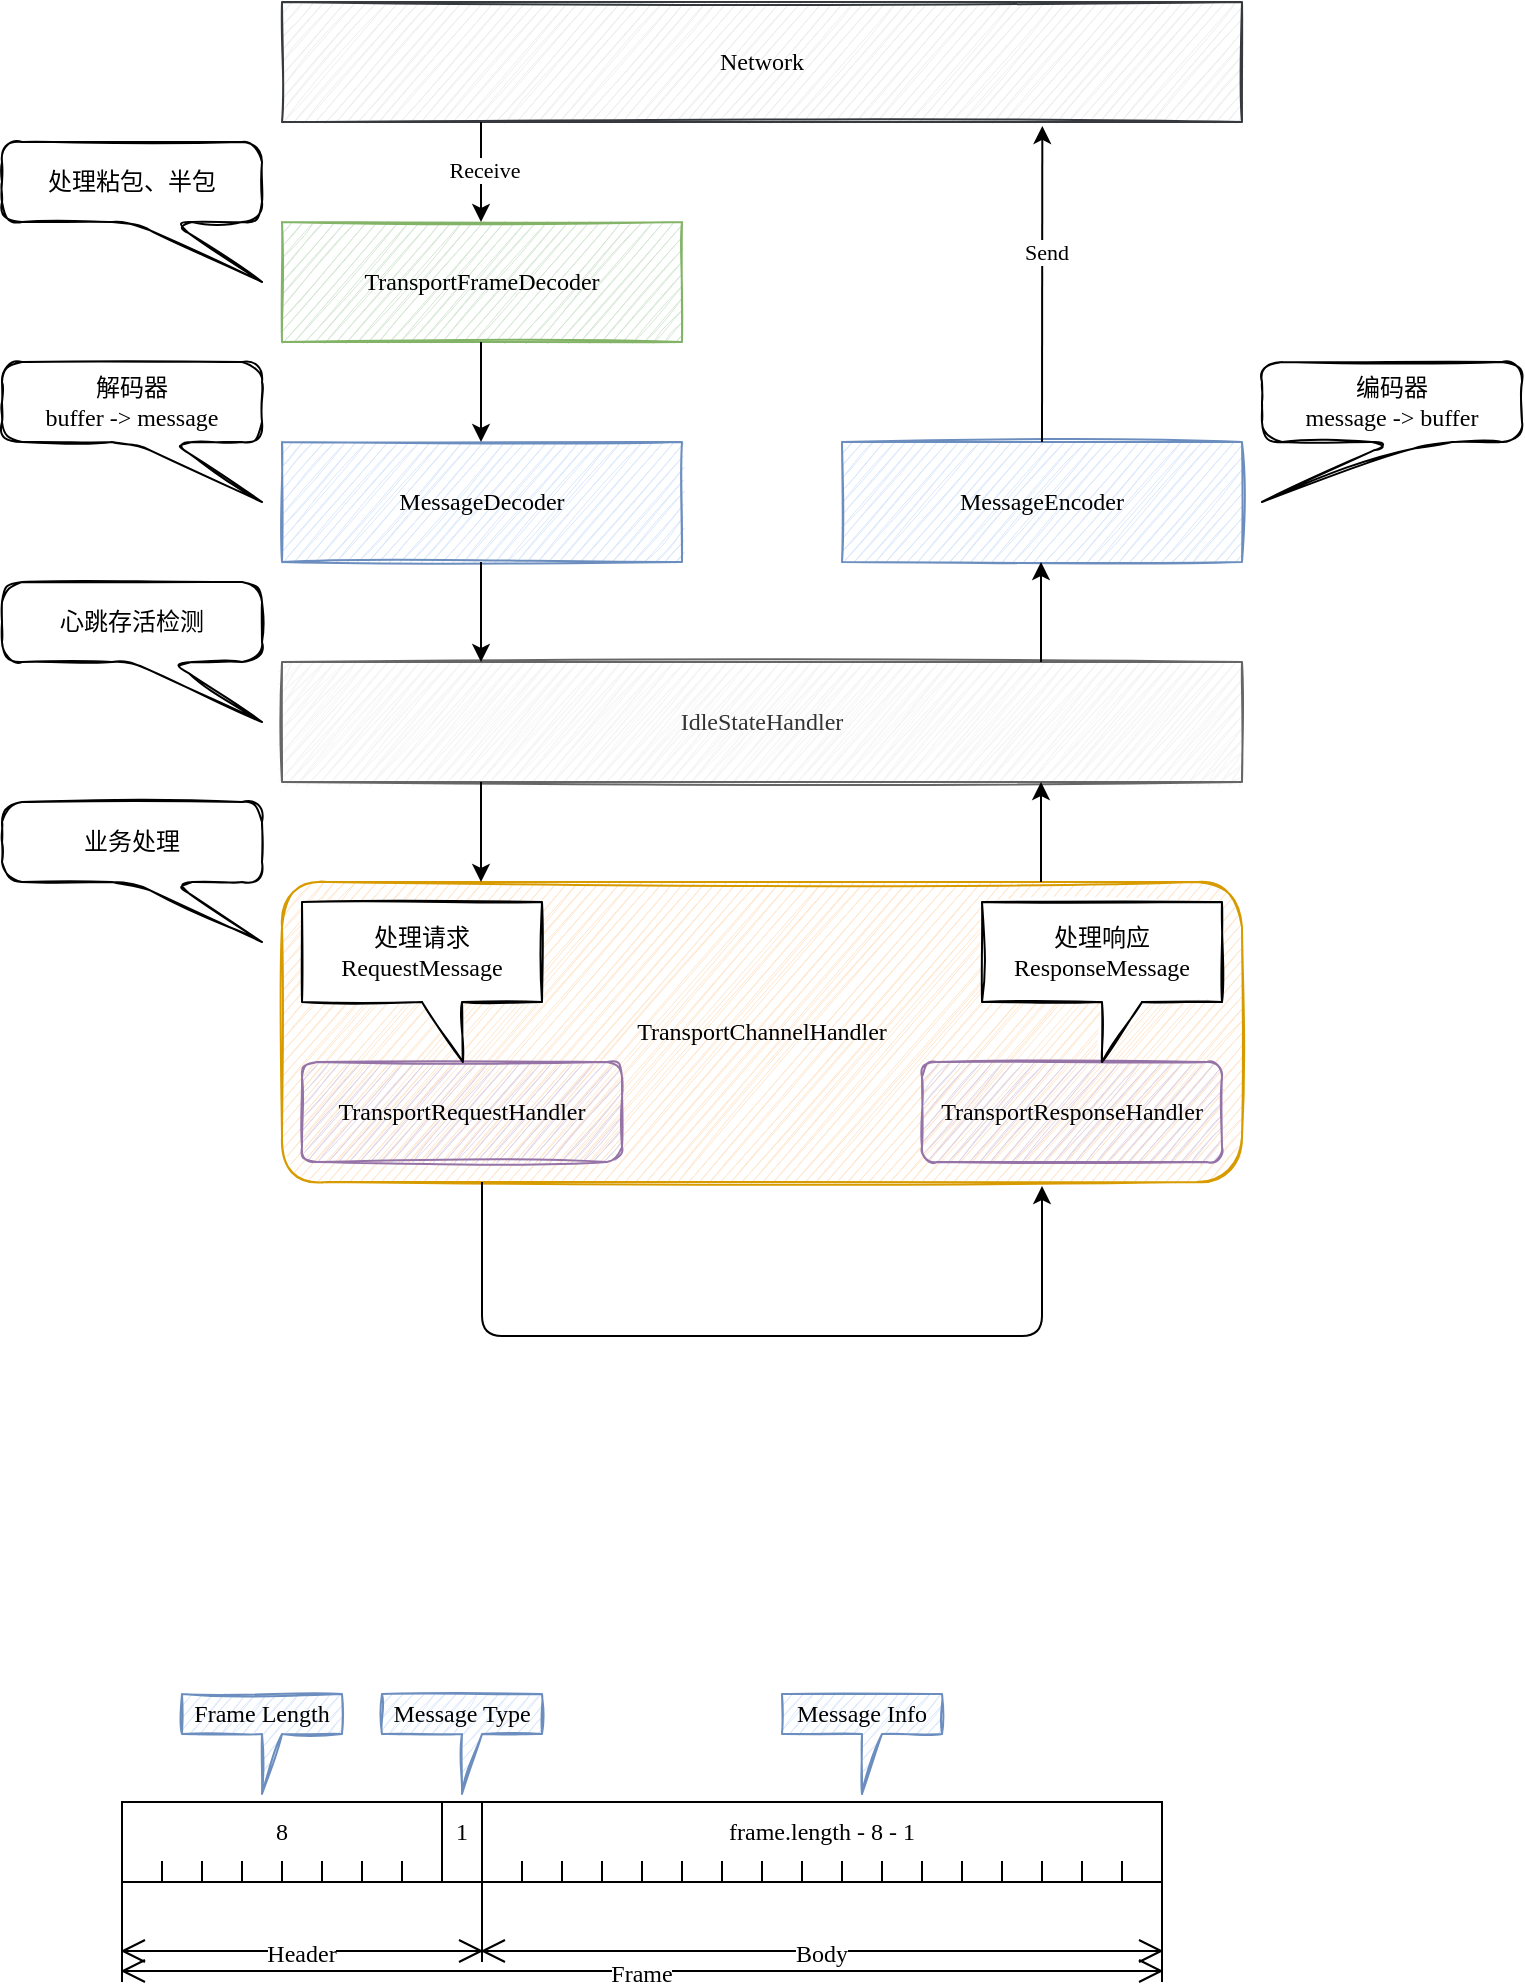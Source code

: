 <mxfile version="14.9.9" type="github" pages="4">
  <diagram id="uVko9VTxaAUNqRkBbk-y" name="Frame">
    <mxGraphModel dx="1298" dy="834" grid="1" gridSize="10" guides="1" tooltips="1" connect="1" arrows="1" fold="1" page="1" pageScale="1" pageWidth="3300" pageHeight="4681" math="0" shadow="0">
      <root>
        <mxCell id="87zoMCgWx7IZLiXA-lgk-0" />
        <mxCell id="87zoMCgWx7IZLiXA-lgk-1" parent="87zoMCgWx7IZLiXA-lgk-0" />
        <mxCell id="hPYMtQA6v_j6fi8OM6DN-52" value="" style="group" parent="87zoMCgWx7IZLiXA-lgk-1" vertex="1" connectable="0">
          <mxGeometry x="20" y="40" width="760" height="667" as="geometry" />
        </mxCell>
        <mxCell id="hPYMtQA6v_j6fi8OM6DN-21" value="" style="group" parent="hPYMtQA6v_j6fi8OM6DN-52" vertex="1" connectable="0">
          <mxGeometry width="620" height="667" as="geometry" />
        </mxCell>
        <mxCell id="hPYMtQA6v_j6fi8OM6DN-1" value="Network" style="rounded=0;whiteSpace=wrap;html=1;fontFamily=Nunito;fontSource=https%3A%2F%2Ffonts.googleapis.com%2Fcss%3Ffamily%3DNunito;fillColor=#eeeeee;sketch=1;strokeColor=#36393d;" parent="hPYMtQA6v_j6fi8OM6DN-21" vertex="1">
          <mxGeometry x="140" width="480" height="60" as="geometry" />
        </mxCell>
        <mxCell id="hPYMtQA6v_j6fi8OM6DN-2" value="TransportFrameDecoder" style="rounded=0;whiteSpace=wrap;html=1;sketch=1;fontFamily=Nunito;fontSource=https%3A%2F%2Ffonts.googleapis.com%2Fcss%3Ffamily%3DNunito;fillColor=#d5e8d4;strokeColor=#82b366;" parent="hPYMtQA6v_j6fi8OM6DN-21" vertex="1">
          <mxGeometry x="140" y="110" width="200" height="60" as="geometry" />
        </mxCell>
        <mxCell id="hPYMtQA6v_j6fi8OM6DN-3" value="MessageDecoder" style="rounded=0;whiteSpace=wrap;html=1;fillColor=#dae8fc;strokeColor=#6c8ebf;sketch=1;fontFamily=Nunito;fontSource=https%3A%2F%2Ffonts.googleapis.com%2Fcss%3Ffamily%3DNunito;fillStyle=auto;" parent="hPYMtQA6v_j6fi8OM6DN-21" vertex="1">
          <mxGeometry x="140" y="220" width="200" height="60" as="geometry" />
        </mxCell>
        <mxCell id="hPYMtQA6v_j6fi8OM6DN-4" value="MessageEncoder" style="rounded=0;whiteSpace=wrap;html=1;fillColor=#dae8fc;strokeColor=#6c8ebf;sketch=1;fontFamily=Nunito;fontSource=https%3A%2F%2Ffonts.googleapis.com%2Fcss%3Ffamily%3DNunito;" parent="hPYMtQA6v_j6fi8OM6DN-21" vertex="1">
          <mxGeometry x="420" y="220" width="200" height="60" as="geometry" />
        </mxCell>
        <mxCell id="hPYMtQA6v_j6fi8OM6DN-5" value="IdleStateHandler" style="rounded=0;whiteSpace=wrap;html=1;glass=0;sketch=1;fillStyle=zigzag;fontFamily=Nunito;fontSource=https%3A%2F%2Ffonts.googleapis.com%2Fcss%3Ffamily%3DNunito;fillColor=#f5f5f5;strokeColor=#666666;fontColor=#333333;" parent="hPYMtQA6v_j6fi8OM6DN-21" vertex="1">
          <mxGeometry x="140" y="330" width="480" height="60" as="geometry" />
        </mxCell>
        <mxCell id="hPYMtQA6v_j6fi8OM6DN-6" value="TransportChannelHandler" style="rounded=1;whiteSpace=wrap;html=1;sketch=1;fontFamily=Nunito;fontSource=https%3A%2F%2Ffonts.googleapis.com%2Fcss%3Ffamily%3DNunito;fillColor=#ffe6cc;strokeColor=#d79b00;" parent="hPYMtQA6v_j6fi8OM6DN-21" vertex="1">
          <mxGeometry x="140" y="440" width="480" height="150" as="geometry" />
        </mxCell>
        <mxCell id="hPYMtQA6v_j6fi8OM6DN-8" value="TransportResponseHandler" style="rounded=1;whiteSpace=wrap;html=1;fillColor=#e1d5e7;strokeColor=#9673a6;sketch=1;fontFamily=Nunito;fontSource=https%3A%2F%2Ffonts.googleapis.com%2Fcss%3Ffamily%3DNunito;" parent="hPYMtQA6v_j6fi8OM6DN-21" vertex="1">
          <mxGeometry x="460" y="530" width="150" height="50" as="geometry" />
        </mxCell>
        <mxCell id="hPYMtQA6v_j6fi8OM6DN-9" value="" style="endArrow=classic;html=1;fontFamily=Nunito;fontSource=https%3A%2F%2Ffonts.googleapis.com%2Fcss%3Ffamily%3DNunito;" parent="hPYMtQA6v_j6fi8OM6DN-21" edge="1">
          <mxGeometry width="50" height="50" relative="1" as="geometry">
            <mxPoint x="239.5" y="60" as="sourcePoint" />
            <mxPoint x="239.5" y="110" as="targetPoint" />
          </mxGeometry>
        </mxCell>
        <mxCell id="hPYMtQA6v_j6fi8OM6DN-17" value="Receive" style="edgeLabel;html=1;align=center;verticalAlign=middle;resizable=0;points=[];fontFamily=Nunito;fontSource=https%3A%2F%2Ffonts.googleapis.com%2Fcss%3Ffamily%3DNunito;" parent="hPYMtQA6v_j6fi8OM6DN-9" vertex="1" connectable="0">
          <mxGeometry x="-0.04" y="1" relative="1" as="geometry">
            <mxPoint as="offset" />
          </mxGeometry>
        </mxCell>
        <mxCell id="hPYMtQA6v_j6fi8OM6DN-10" value="" style="endArrow=classic;html=1;fontFamily=Nunito;fontSource=https%3A%2F%2Ffonts.googleapis.com%2Fcss%3Ffamily%3DNunito;" parent="hPYMtQA6v_j6fi8OM6DN-21" edge="1">
          <mxGeometry width="50" height="50" relative="1" as="geometry">
            <mxPoint x="239.5" y="170" as="sourcePoint" />
            <mxPoint x="239.5" y="220" as="targetPoint" />
          </mxGeometry>
        </mxCell>
        <mxCell id="hPYMtQA6v_j6fi8OM6DN-11" value="" style="endArrow=classic;html=1;fontFamily=Nunito;fontSource=https%3A%2F%2Ffonts.googleapis.com%2Fcss%3Ffamily%3DNunito;" parent="hPYMtQA6v_j6fi8OM6DN-21" edge="1">
          <mxGeometry width="50" height="50" relative="1" as="geometry">
            <mxPoint x="239.5" y="280" as="sourcePoint" />
            <mxPoint x="239.5" y="330" as="targetPoint" />
          </mxGeometry>
        </mxCell>
        <mxCell id="hPYMtQA6v_j6fi8OM6DN-12" value="" style="endArrow=classic;html=1;fontFamily=Nunito;fontSource=https%3A%2F%2Ffonts.googleapis.com%2Fcss%3Ffamily%3DNunito;" parent="hPYMtQA6v_j6fi8OM6DN-21" edge="1">
          <mxGeometry width="50" height="50" relative="1" as="geometry">
            <mxPoint x="239.5" y="390" as="sourcePoint" />
            <mxPoint x="239.5" y="440" as="targetPoint" />
          </mxGeometry>
        </mxCell>
        <mxCell id="hPYMtQA6v_j6fi8OM6DN-13" value="" style="endArrow=classic;html=1;fontFamily=Nunito;fontSource=https%3A%2F%2Ffonts.googleapis.com%2Fcss%3Ffamily%3DNunito;" parent="hPYMtQA6v_j6fi8OM6DN-21" edge="1">
          <mxGeometry width="50" height="50" relative="1" as="geometry">
            <mxPoint x="519.5" y="330" as="sourcePoint" />
            <mxPoint x="519.5" y="280" as="targetPoint" />
          </mxGeometry>
        </mxCell>
        <mxCell id="hPYMtQA6v_j6fi8OM6DN-14" value="" style="endArrow=classic;html=1;fontFamily=Nunito;fontSource=https%3A%2F%2Ffonts.googleapis.com%2Fcss%3Ffamily%3DNunito;" parent="hPYMtQA6v_j6fi8OM6DN-21" edge="1">
          <mxGeometry width="50" height="50" relative="1" as="geometry">
            <mxPoint x="519.5" y="440" as="sourcePoint" />
            <mxPoint x="519.5" y="390" as="targetPoint" />
          </mxGeometry>
        </mxCell>
        <mxCell id="hPYMtQA6v_j6fi8OM6DN-15" value="" style="endArrow=classic;html=1;entryX=0.792;entryY=1.033;entryDx=0;entryDy=0;entryPerimeter=0;exitX=0.5;exitY=0;exitDx=0;exitDy=0;fontFamily=Nunito;fontSource=https%3A%2F%2Ffonts.googleapis.com%2Fcss%3Ffamily%3DNunito;" parent="hPYMtQA6v_j6fi8OM6DN-21" source="hPYMtQA6v_j6fi8OM6DN-4" target="hPYMtQA6v_j6fi8OM6DN-1" edge="1">
          <mxGeometry width="50" height="50" relative="1" as="geometry">
            <mxPoint x="519.5" y="205" as="sourcePoint" />
            <mxPoint x="519.5" y="75" as="targetPoint" />
          </mxGeometry>
        </mxCell>
        <mxCell id="hPYMtQA6v_j6fi8OM6DN-19" value="Send" style="edgeLabel;html=1;align=center;verticalAlign=middle;resizable=0;points=[];fontFamily=Nunito;fontSource=https%3A%2F%2Ffonts.googleapis.com%2Fcss%3Ffamily%3DNunito;" parent="hPYMtQA6v_j6fi8OM6DN-15" vertex="1" connectable="0">
          <mxGeometry x="0.202" y="-2" relative="1" as="geometry">
            <mxPoint as="offset" />
          </mxGeometry>
        </mxCell>
        <mxCell id="hPYMtQA6v_j6fi8OM6DN-16" value="" style="endArrow=classic;html=1;fontFamily=Nunito;fontSource=https%3A%2F%2Ffonts.googleapis.com%2Fcss%3Ffamily%3DNunito;" parent="hPYMtQA6v_j6fi8OM6DN-21" edge="1">
          <mxGeometry width="50" height="50" relative="1" as="geometry">
            <mxPoint x="240" y="590" as="sourcePoint" />
            <mxPoint x="520" y="592" as="targetPoint" />
            <Array as="points">
              <mxPoint x="240" y="667" />
              <mxPoint x="520" y="667" />
            </Array>
          </mxGeometry>
        </mxCell>
        <mxCell id="hPYMtQA6v_j6fi8OM6DN-18" value="TransportRequestHandler" style="rounded=1;whiteSpace=wrap;html=1;fillColor=#e1d5e7;strokeColor=#9673a6;sketch=1;fontFamily=Nunito;fontSource=https%3A%2F%2Ffonts.googleapis.com%2Fcss%3Ffamily%3DNunito;" parent="hPYMtQA6v_j6fi8OM6DN-21" vertex="1">
          <mxGeometry x="150" y="530" width="160" height="50" as="geometry" />
        </mxCell>
        <mxCell id="hPYMtQA6v_j6fi8OM6DN-20" value="处理粘包、半包" style="shape=callout;rounded=1;whiteSpace=wrap;html=1;perimeter=calloutPerimeter;glass=0;sketch=1;gradientDirection=south;position2=1;fontFamily=Nunito;fontSource=https%3A%2F%2Ffonts.googleapis.com%2Fcss%3Ffamily%3DNunito;" parent="hPYMtQA6v_j6fi8OM6DN-21" vertex="1">
          <mxGeometry y="70" width="130" height="70" as="geometry" />
        </mxCell>
        <mxCell id="hPYMtQA6v_j6fi8OM6DN-22" value="解码器&lt;br&gt;buffer -&amp;gt; message" style="shape=callout;rounded=1;whiteSpace=wrap;html=1;perimeter=calloutPerimeter;glass=0;sketch=1;gradientDirection=south;position2=1;fontFamily=Nunito;fontSource=https%3A%2F%2Ffonts.googleapis.com%2Fcss%3Ffamily%3DNunito;" parent="hPYMtQA6v_j6fi8OM6DN-21" vertex="1">
          <mxGeometry y="180" width="130" height="70" as="geometry" />
        </mxCell>
        <mxCell id="hPYMtQA6v_j6fi8OM6DN-23" value="心跳存活检测" style="shape=callout;rounded=1;whiteSpace=wrap;html=1;perimeter=calloutPerimeter;glass=0;sketch=1;gradientDirection=south;position2=1;fontFamily=Nunito;fontSource=https%3A%2F%2Ffonts.googleapis.com%2Fcss%3Ffamily%3DNunito;" parent="hPYMtQA6v_j6fi8OM6DN-21" vertex="1">
          <mxGeometry y="290" width="130" height="70" as="geometry" />
        </mxCell>
        <mxCell id="hPYMtQA6v_j6fi8OM6DN-24" value="业务处理" style="shape=callout;rounded=1;whiteSpace=wrap;html=1;perimeter=calloutPerimeter;glass=0;sketch=1;gradientDirection=south;position2=1;fontFamily=Nunito;fontSource=https%3A%2F%2Ffonts.googleapis.com%2Fcss%3Ffamily%3DNunito;" parent="hPYMtQA6v_j6fi8OM6DN-21" vertex="1">
          <mxGeometry y="400" width="130" height="70" as="geometry" />
        </mxCell>
        <mxCell id="hPYMtQA6v_j6fi8OM6DN-26" value="处理请求&lt;br&gt;RequestMessage" style="shape=callout;whiteSpace=wrap;html=1;perimeter=calloutPerimeter;rounded=0;glass=0;sketch=1;fontFamily=Nunito;fontSource=https%3A%2F%2Ffonts.googleapis.com%2Fcss%3Ffamily%3DNunito;gradientDirection=south;position2=0.67;" parent="hPYMtQA6v_j6fi8OM6DN-21" vertex="1">
          <mxGeometry x="150" y="450" width="120" height="80" as="geometry" />
        </mxCell>
        <mxCell id="hPYMtQA6v_j6fi8OM6DN-51" value="处理响应&lt;br&gt;ResponseMessage" style="shape=callout;whiteSpace=wrap;html=1;perimeter=calloutPerimeter;rounded=0;glass=0;sketch=1;fontFamily=Nunito;fontSource=https%3A%2F%2Ffonts.googleapis.com%2Fcss%3Ffamily%3DNunito;gradientDirection=south;" parent="hPYMtQA6v_j6fi8OM6DN-21" vertex="1">
          <mxGeometry x="490" y="450" width="120" height="80" as="geometry" />
        </mxCell>
        <mxCell id="hPYMtQA6v_j6fi8OM6DN-25" value="编码器&lt;br&gt;message -&amp;gt; buffer" style="shape=callout;rounded=1;whiteSpace=wrap;html=1;perimeter=calloutPerimeter;glass=0;sketch=1;gradientDirection=south;position2=0;fontFamily=Nunito;fontSource=https%3A%2F%2Ffonts.googleapis.com%2Fcss%3Ffamily%3DNunito;" parent="hPYMtQA6v_j6fi8OM6DN-52" vertex="1">
          <mxGeometry x="630" y="180" width="130" height="70" as="geometry" />
        </mxCell>
        <mxCell id="hPYMtQA6v_j6fi8OM6DN-56" value="" style="shape=partialRectangle;whiteSpace=wrap;html=1;bottom=1;right=1;left=1;top=0;fillColor=none;routingCenterX=-0.5;rounded=0;glass=0;sketch=0;fontFamily=Nunito;fontSource=https%3A%2F%2Ffonts.googleapis.com%2Fcss%3Ffamily%3DNunito;" parent="87zoMCgWx7IZLiXA-lgk-1" vertex="1">
          <mxGeometry x="80" y="970" width="20" height="10" as="geometry" />
        </mxCell>
        <mxCell id="hPYMtQA6v_j6fi8OM6DN-58" value="" style="shape=partialRectangle;whiteSpace=wrap;html=1;bottom=1;right=1;left=1;top=0;fillColor=none;routingCenterX=-0.5;rounded=0;glass=0;sketch=0;fontFamily=Nunito;fontSource=https%3A%2F%2Ffonts.googleapis.com%2Fcss%3Ffamily%3DNunito;" parent="87zoMCgWx7IZLiXA-lgk-1" vertex="1">
          <mxGeometry x="100" y="970" width="20" height="10" as="geometry" />
        </mxCell>
        <mxCell id="hPYMtQA6v_j6fi8OM6DN-59" value="" style="shape=partialRectangle;whiteSpace=wrap;html=1;bottom=1;right=1;left=1;top=0;fillColor=none;routingCenterX=-0.5;rounded=0;glass=0;sketch=0;fontFamily=Nunito;fontSource=https%3A%2F%2Ffonts.googleapis.com%2Fcss%3Ffamily%3DNunito;" parent="87zoMCgWx7IZLiXA-lgk-1" vertex="1">
          <mxGeometry x="120" y="970" width="20" height="10" as="geometry" />
        </mxCell>
        <mxCell id="hPYMtQA6v_j6fi8OM6DN-60" value="" style="shape=partialRectangle;whiteSpace=wrap;html=1;bottom=1;right=1;left=1;top=0;fillColor=none;routingCenterX=-0.5;rounded=0;glass=0;sketch=0;fontFamily=Nunito;fontSource=https%3A%2F%2Ffonts.googleapis.com%2Fcss%3Ffamily%3DNunito;" parent="87zoMCgWx7IZLiXA-lgk-1" vertex="1">
          <mxGeometry x="140" y="970" width="20" height="10" as="geometry" />
        </mxCell>
        <mxCell id="hPYMtQA6v_j6fi8OM6DN-61" value="" style="shape=partialRectangle;whiteSpace=wrap;html=1;bottom=1;right=1;left=1;top=0;fillColor=none;routingCenterX=-0.5;rounded=0;glass=0;sketch=0;fontFamily=Nunito;fontSource=https%3A%2F%2Ffonts.googleapis.com%2Fcss%3Ffamily%3DNunito;" parent="87zoMCgWx7IZLiXA-lgk-1" vertex="1">
          <mxGeometry x="160" y="970" width="20" height="10" as="geometry" />
        </mxCell>
        <mxCell id="hPYMtQA6v_j6fi8OM6DN-62" value="" style="shape=partialRectangle;whiteSpace=wrap;html=1;bottom=1;right=1;left=1;top=0;fillColor=none;routingCenterX=-0.5;rounded=0;glass=0;sketch=0;fontFamily=Nunito;fontSource=https%3A%2F%2Ffonts.googleapis.com%2Fcss%3Ffamily%3DNunito;" parent="87zoMCgWx7IZLiXA-lgk-1" vertex="1">
          <mxGeometry x="180" y="970" width="20" height="10" as="geometry" />
        </mxCell>
        <mxCell id="hPYMtQA6v_j6fi8OM6DN-63" value="" style="shape=partialRectangle;whiteSpace=wrap;html=1;bottom=1;right=1;left=1;top=0;fillColor=none;routingCenterX=-0.5;rounded=0;glass=0;sketch=0;fontFamily=Nunito;fontSource=https%3A%2F%2Ffonts.googleapis.com%2Fcss%3Ffamily%3DNunito;" parent="87zoMCgWx7IZLiXA-lgk-1" vertex="1">
          <mxGeometry x="200" y="970" width="20" height="10" as="geometry" />
        </mxCell>
        <mxCell id="hPYMtQA6v_j6fi8OM6DN-64" value="" style="shape=partialRectangle;whiteSpace=wrap;html=1;bottom=1;right=1;left=1;top=0;fillColor=none;routingCenterX=-0.5;rounded=0;glass=0;sketch=0;fontFamily=Nunito;fontSource=https%3A%2F%2Ffonts.googleapis.com%2Fcss%3Ffamily%3DNunito;" parent="87zoMCgWx7IZLiXA-lgk-1" vertex="1">
          <mxGeometry x="220" y="970" width="20" height="10" as="geometry" />
        </mxCell>
        <mxCell id="hPYMtQA6v_j6fi8OM6DN-65" value="" style="shape=partialRectangle;whiteSpace=wrap;html=1;bottom=1;right=1;left=1;top=0;fillColor=none;routingCenterX=-0.5;rounded=0;glass=0;sketch=0;fontFamily=Nunito;fontSource=https%3A%2F%2Ffonts.googleapis.com%2Fcss%3Ffamily%3DNunito;" parent="87zoMCgWx7IZLiXA-lgk-1" vertex="1">
          <mxGeometry x="240" y="970" width="20" height="10" as="geometry" />
        </mxCell>
        <mxCell id="hPYMtQA6v_j6fi8OM6DN-66" value="" style="shape=partialRectangle;whiteSpace=wrap;html=1;bottom=1;right=1;left=1;top=0;fillColor=none;routingCenterX=-0.5;rounded=0;glass=0;sketch=0;fontFamily=Nunito;fontSource=https%3A%2F%2Ffonts.googleapis.com%2Fcss%3Ffamily%3DNunito;" parent="87zoMCgWx7IZLiXA-lgk-1" vertex="1">
          <mxGeometry x="260" y="970" width="20" height="10" as="geometry" />
        </mxCell>
        <mxCell id="hPYMtQA6v_j6fi8OM6DN-67" value="" style="shape=partialRectangle;whiteSpace=wrap;html=1;bottom=1;right=1;left=1;top=0;fillColor=none;routingCenterX=-0.5;rounded=0;glass=0;sketch=0;fontFamily=Nunito;fontSource=https%3A%2F%2Ffonts.googleapis.com%2Fcss%3Ffamily%3DNunito;" parent="87zoMCgWx7IZLiXA-lgk-1" vertex="1">
          <mxGeometry x="280" y="970" width="20" height="10" as="geometry" />
        </mxCell>
        <mxCell id="hPYMtQA6v_j6fi8OM6DN-68" value="" style="shape=partialRectangle;whiteSpace=wrap;html=1;bottom=1;right=1;left=1;top=0;fillColor=none;routingCenterX=-0.5;rounded=0;glass=0;sketch=0;fontFamily=Nunito;fontSource=https%3A%2F%2Ffonts.googleapis.com%2Fcss%3Ffamily%3DNunito;" parent="87zoMCgWx7IZLiXA-lgk-1" vertex="1">
          <mxGeometry x="300" y="970" width="20" height="10" as="geometry" />
        </mxCell>
        <mxCell id="hPYMtQA6v_j6fi8OM6DN-69" value="8" style="shape=partialRectangle;whiteSpace=wrap;html=1;bottom=1;right=1;left=1;top=0;fillColor=none;routingCenterX=-0.5;rounded=0;glass=0;sketch=0;fontFamily=Nunito;fontSource=https%3A%2F%2Ffonts.googleapis.com%2Fcss%3Ffamily%3DNunito;direction=west;" parent="87zoMCgWx7IZLiXA-lgk-1" vertex="1">
          <mxGeometry x="80" y="940" width="160" height="30" as="geometry" />
        </mxCell>
        <mxCell id="hPYMtQA6v_j6fi8OM6DN-70" value="1" style="shape=partialRectangle;whiteSpace=wrap;html=1;bottom=1;right=1;left=1;top=0;fillColor=none;routingCenterX=-0.5;rounded=0;glass=0;sketch=0;fontFamily=Nunito;fontSource=https%3A%2F%2Ffonts.googleapis.com%2Fcss%3Ffamily%3DNunito;direction=west;" parent="87zoMCgWx7IZLiXA-lgk-1" vertex="1">
          <mxGeometry x="240" y="940" width="20" height="30" as="geometry" />
        </mxCell>
        <mxCell id="hPYMtQA6v_j6fi8OM6DN-71" value="" style="shape=partialRectangle;whiteSpace=wrap;html=1;bottom=1;right=1;left=1;top=0;fillColor=none;routingCenterX=-0.5;rounded=0;glass=0;sketch=0;fontFamily=Nunito;fontSource=https%3A%2F%2Ffonts.googleapis.com%2Fcss%3Ffamily%3DNunito;" parent="87zoMCgWx7IZLiXA-lgk-1" vertex="1">
          <mxGeometry x="320" y="970" width="20" height="10" as="geometry" />
        </mxCell>
        <mxCell id="hPYMtQA6v_j6fi8OM6DN-72" value="" style="shape=partialRectangle;whiteSpace=wrap;html=1;bottom=1;right=1;left=1;top=0;fillColor=none;routingCenterX=-0.5;rounded=0;glass=0;sketch=0;fontFamily=Nunito;fontSource=https%3A%2F%2Ffonts.googleapis.com%2Fcss%3Ffamily%3DNunito;" parent="87zoMCgWx7IZLiXA-lgk-1" vertex="1">
          <mxGeometry x="340" y="970" width="20" height="10" as="geometry" />
        </mxCell>
        <mxCell id="hPYMtQA6v_j6fi8OM6DN-73" value="" style="shape=partialRectangle;whiteSpace=wrap;html=1;bottom=1;right=1;left=1;top=0;fillColor=none;routingCenterX=-0.5;rounded=0;glass=0;sketch=0;fontFamily=Nunito;fontSource=https%3A%2F%2Ffonts.googleapis.com%2Fcss%3Ffamily%3DNunito;" parent="87zoMCgWx7IZLiXA-lgk-1" vertex="1">
          <mxGeometry x="360" y="970" width="20" height="10" as="geometry" />
        </mxCell>
        <mxCell id="hPYMtQA6v_j6fi8OM6DN-74" value="" style="shape=partialRectangle;whiteSpace=wrap;html=1;bottom=1;right=1;left=1;top=0;fillColor=none;routingCenterX=-0.5;rounded=0;glass=0;sketch=0;fontFamily=Nunito;fontSource=https%3A%2F%2Ffonts.googleapis.com%2Fcss%3Ffamily%3DNunito;" parent="87zoMCgWx7IZLiXA-lgk-1" vertex="1">
          <mxGeometry x="380" y="970" width="20" height="10" as="geometry" />
        </mxCell>
        <mxCell id="hPYMtQA6v_j6fi8OM6DN-75" value="" style="shape=partialRectangle;whiteSpace=wrap;html=1;bottom=1;right=1;left=1;top=0;fillColor=none;routingCenterX=-0.5;rounded=0;glass=0;sketch=0;fontFamily=Nunito;fontSource=https%3A%2F%2Ffonts.googleapis.com%2Fcss%3Ffamily%3DNunito;" parent="87zoMCgWx7IZLiXA-lgk-1" vertex="1">
          <mxGeometry x="400" y="970" width="20" height="10" as="geometry" />
        </mxCell>
        <mxCell id="hPYMtQA6v_j6fi8OM6DN-76" value="" style="shape=partialRectangle;whiteSpace=wrap;html=1;bottom=1;right=1;left=1;top=0;fillColor=none;routingCenterX=-0.5;rounded=0;glass=0;sketch=0;fontFamily=Nunito;fontSource=https%3A%2F%2Ffonts.googleapis.com%2Fcss%3Ffamily%3DNunito;" parent="87zoMCgWx7IZLiXA-lgk-1" vertex="1">
          <mxGeometry x="420" y="970" width="20" height="10" as="geometry" />
        </mxCell>
        <mxCell id="hPYMtQA6v_j6fi8OM6DN-77" value="" style="shape=partialRectangle;whiteSpace=wrap;html=1;bottom=1;right=1;left=1;top=0;fillColor=none;routingCenterX=-0.5;rounded=0;glass=0;sketch=0;fontFamily=Nunito;fontSource=https%3A%2F%2Ffonts.googleapis.com%2Fcss%3Ffamily%3DNunito;" parent="87zoMCgWx7IZLiXA-lgk-1" vertex="1">
          <mxGeometry x="440" y="970" width="20" height="10" as="geometry" />
        </mxCell>
        <mxCell id="hPYMtQA6v_j6fi8OM6DN-78" value="" style="shape=partialRectangle;whiteSpace=wrap;html=1;bottom=1;right=1;left=1;top=0;fillColor=none;routingCenterX=-0.5;rounded=0;glass=0;sketch=0;fontFamily=Nunito;fontSource=https%3A%2F%2Ffonts.googleapis.com%2Fcss%3Ffamily%3DNunito;" parent="87zoMCgWx7IZLiXA-lgk-1" vertex="1">
          <mxGeometry x="460" y="970" width="20" height="10" as="geometry" />
        </mxCell>
        <mxCell id="hPYMtQA6v_j6fi8OM6DN-79" value="" style="shape=partialRectangle;whiteSpace=wrap;html=1;bottom=1;right=1;left=1;top=0;fillColor=none;routingCenterX=-0.5;rounded=0;glass=0;sketch=0;fontFamily=Nunito;fontSource=https%3A%2F%2Ffonts.googleapis.com%2Fcss%3Ffamily%3DNunito;" parent="87zoMCgWx7IZLiXA-lgk-1" vertex="1">
          <mxGeometry x="480" y="970" width="20" height="10" as="geometry" />
        </mxCell>
        <mxCell id="hPYMtQA6v_j6fi8OM6DN-80" value="" style="shape=partialRectangle;whiteSpace=wrap;html=1;bottom=1;right=1;left=1;top=0;fillColor=none;routingCenterX=-0.5;rounded=0;glass=0;sketch=0;fontFamily=Nunito;fontSource=https%3A%2F%2Ffonts.googleapis.com%2Fcss%3Ffamily%3DNunito;" parent="87zoMCgWx7IZLiXA-lgk-1" vertex="1">
          <mxGeometry x="500" y="970" width="20" height="10" as="geometry" />
        </mxCell>
        <mxCell id="hPYMtQA6v_j6fi8OM6DN-81" value="" style="shape=partialRectangle;whiteSpace=wrap;html=1;bottom=1;right=1;left=1;top=0;fillColor=none;routingCenterX=-0.5;rounded=0;glass=0;sketch=0;fontFamily=Nunito;fontSource=https%3A%2F%2Ffonts.googleapis.com%2Fcss%3Ffamily%3DNunito;" parent="87zoMCgWx7IZLiXA-lgk-1" vertex="1">
          <mxGeometry x="520" y="970" width="20" height="10" as="geometry" />
        </mxCell>
        <mxCell id="hPYMtQA6v_j6fi8OM6DN-82" value="" style="shape=partialRectangle;whiteSpace=wrap;html=1;bottom=1;right=1;left=1;top=0;fillColor=none;routingCenterX=-0.5;rounded=0;glass=0;sketch=0;fontFamily=Nunito;fontSource=https%3A%2F%2Ffonts.googleapis.com%2Fcss%3Ffamily%3DNunito;" parent="87zoMCgWx7IZLiXA-lgk-1" vertex="1">
          <mxGeometry x="540" y="970" width="20" height="10" as="geometry" />
        </mxCell>
        <mxCell id="hPYMtQA6v_j6fi8OM6DN-83" value="" style="shape=partialRectangle;whiteSpace=wrap;html=1;bottom=1;right=1;left=1;top=0;fillColor=none;routingCenterX=-0.5;rounded=0;glass=0;sketch=0;fontFamily=Nunito;fontSource=https%3A%2F%2Ffonts.googleapis.com%2Fcss%3Ffamily%3DNunito;" parent="87zoMCgWx7IZLiXA-lgk-1" vertex="1">
          <mxGeometry x="560" y="970" width="20" height="10" as="geometry" />
        </mxCell>
        <mxCell id="hPYMtQA6v_j6fi8OM6DN-84" value="" style="shape=partialRectangle;whiteSpace=wrap;html=1;bottom=1;right=1;left=1;top=0;fillColor=none;routingCenterX=-0.5;rounded=0;glass=0;sketch=0;fontFamily=Nunito;fontSource=https%3A%2F%2Ffonts.googleapis.com%2Fcss%3Ffamily%3DNunito;" parent="87zoMCgWx7IZLiXA-lgk-1" vertex="1">
          <mxGeometry x="580" y="970" width="20" height="10" as="geometry" />
        </mxCell>
        <mxCell id="hPYMtQA6v_j6fi8OM6DN-86" value="frame.length - 8 - 1" style="shape=partialRectangle;whiteSpace=wrap;html=1;bottom=1;right=1;left=1;top=0;fillColor=none;routingCenterX=-0.5;rounded=0;glass=0;sketch=0;fontFamily=Nunito;fontSource=https%3A%2F%2Ffonts.googleapis.com%2Fcss%3Ffamily%3DNunito;direction=west;" parent="87zoMCgWx7IZLiXA-lgk-1" vertex="1">
          <mxGeometry x="260" y="940" width="340" height="30" as="geometry" />
        </mxCell>
        <mxCell id="hPYMtQA6v_j6fi8OM6DN-89" value="Frame" style="shape=dimension;whiteSpace=wrap;html=1;align=center;points=[];verticalAlign=bottom;spacingBottom=-5;labelBackgroundColor=#ffffff;rounded=0;glass=0;sketch=0;fontFamily=Nunito;fontSource=https%3A%2F%2Ffonts.googleapis.com%2Fcss%3Ffamily%3DNunito;gradientDirection=south;" parent="87zoMCgWx7IZLiXA-lgk-1" vertex="1">
          <mxGeometry x="80" y="990" width="520" height="40" as="geometry" />
        </mxCell>
        <mxCell id="hPYMtQA6v_j6fi8OM6DN-90" value="Header" style="shape=dimension;whiteSpace=wrap;html=1;align=center;points=[];verticalAlign=bottom;spacingBottom=-5;labelBackgroundColor=#ffffff;rounded=0;glass=0;sketch=0;fontFamily=Nunito;fontSource=https%3A%2F%2Ffonts.googleapis.com%2Fcss%3Ffamily%3DNunito;gradientDirection=south;" parent="87zoMCgWx7IZLiXA-lgk-1" vertex="1">
          <mxGeometry x="80" y="980" width="180" height="40" as="geometry" />
        </mxCell>
        <mxCell id="hPYMtQA6v_j6fi8OM6DN-91" value="Body" style="shape=dimension;whiteSpace=wrap;html=1;align=center;points=[];verticalAlign=bottom;spacingBottom=-5;labelBackgroundColor=#ffffff;rounded=0;glass=0;sketch=0;fontFamily=Nunito;fontSource=https%3A%2F%2Ffonts.googleapis.com%2Fcss%3Ffamily%3DNunito;gradientDirection=south;" parent="87zoMCgWx7IZLiXA-lgk-1" vertex="1">
          <mxGeometry x="260" y="980" width="340" height="40" as="geometry" />
        </mxCell>
        <mxCell id="hPYMtQA6v_j6fi8OM6DN-92" value="Frame Length" style="shape=callout;whiteSpace=wrap;html=1;perimeter=calloutPerimeter;rounded=0;glass=0;sketch=1;fontFamily=Nunito;fontSource=https%3A%2F%2Ffonts.googleapis.com%2Fcss%3Ffamily%3DNunito;gradientDirection=south;position2=0.5;base=10;fillColor=#dae8fc;strokeColor=#6c8ebf;" parent="87zoMCgWx7IZLiXA-lgk-1" vertex="1">
          <mxGeometry x="110" y="886" width="80" height="50" as="geometry" />
        </mxCell>
        <mxCell id="hPYMtQA6v_j6fi8OM6DN-94" value="Message Type" style="shape=callout;whiteSpace=wrap;html=1;perimeter=calloutPerimeter;rounded=0;glass=0;sketch=1;fontFamily=Nunito;fontSource=https%3A%2F%2Ffonts.googleapis.com%2Fcss%3Ffamily%3DNunito;gradientDirection=south;position2=0.5;base=10;fillColor=#dae8fc;strokeColor=#6c8ebf;" parent="87zoMCgWx7IZLiXA-lgk-1" vertex="1">
          <mxGeometry x="210" y="886" width="80" height="50" as="geometry" />
        </mxCell>
        <mxCell id="MpjZCJQoVUyjhCe-NOFd-0" value="Message Info" style="shape=callout;whiteSpace=wrap;html=1;perimeter=calloutPerimeter;rounded=0;glass=0;sketch=1;fontFamily=Nunito;fontSource=https%3A%2F%2Ffonts.googleapis.com%2Fcss%3Ffamily%3DNunito;gradientDirection=south;position2=0.5;base=10;fillColor=#dae8fc;strokeColor=#6c8ebf;" parent="87zoMCgWx7IZLiXA-lgk-1" vertex="1">
          <mxGeometry x="410" y="886" width="80" height="50" as="geometry" />
        </mxCell>
      </root>
    </mxGraphModel>
  </diagram>
  <diagram id="cuufkTFhKXvPpfbD7Z3N" name="RPC">
    <mxGraphModel dx="1298" dy="834" grid="1" gridSize="10" guides="1" tooltips="1" connect="1" arrows="1" fold="1" page="1" pageScale="1" pageWidth="4681" pageHeight="3300" math="0" shadow="0">
      <root>
        <mxCell id="0" />
        <mxCell id="1" parent="0" />
        <mxCell id="Cwpq21iYaqrYCMNYyb4m-1" value="" style="group" parent="1" vertex="1" connectable="0">
          <mxGeometry x="140" y="50" width="540" height="290" as="geometry" />
        </mxCell>
        <mxCell id="QbxbpcJ4an9Vn-Q8Qio1-23" value="" style="group;fontFamily=Nunito;fontSource=https%3A%2F%2Ffonts.googleapis.com%2Fcss%3Ffamily%3DNunito;" parent="Cwpq21iYaqrYCMNYyb4m-1" vertex="1" connectable="0">
          <mxGeometry y="220" width="540" height="70" as="geometry" />
        </mxCell>
        <mxCell id="QbxbpcJ4an9Vn-Q8Qio1-14" value="&lt;font&gt;msg size&lt;/font&gt;" style="shape=dimension;whiteSpace=wrap;html=1;align=center;points=[];verticalAlign=bottom;spacingBottom=-5;labelBackgroundColor=#ffffff;fontFamily=Nunito;fontSource=https%3A%2F%2Ffonts.googleapis.com%2Fcss%3Ffamily%3DNunito;" parent="QbxbpcJ4an9Vn-Q8Qio1-23" vertex="1">
          <mxGeometry x="160" y="30" width="80" height="40" as="geometry" />
        </mxCell>
        <mxCell id="QbxbpcJ4an9Vn-Q8Qio1-15" value="&lt;font&gt;requestId&lt;/font&gt;" style="shape=dimension;whiteSpace=wrap;html=1;align=center;points=[];verticalAlign=bottom;spacingBottom=-5;labelBackgroundColor=#ffffff;fontFamily=Nunito;fontSource=https%3A%2F%2Ffonts.googleapis.com%2Fcss%3Ffamily%3DNunito;" parent="QbxbpcJ4an9Vn-Q8Qio1-23" vertex="1">
          <mxGeometry y="30" width="160" height="40" as="geometry" />
        </mxCell>
        <mxCell id="QbxbpcJ4an9Vn-Q8Qio1-16" value="&lt;font&gt;error msg&lt;/font&gt;" style="shape=dimension;whiteSpace=wrap;html=1;align=center;points=[];verticalAlign=bottom;spacingBottom=-5;labelBackgroundColor=#ffffff;fontFamily=Nunito;fontSource=https%3A%2F%2Ffonts.googleapis.com%2Fcss%3Ffamily%3DNunito;" parent="QbxbpcJ4an9Vn-Q8Qio1-23" vertex="1">
          <mxGeometry x="240" y="30" width="300" height="40" as="geometry" />
        </mxCell>
        <mxCell id="QbxbpcJ4an9Vn-Q8Qio1-17" value="&lt;font&gt;8&lt;/font&gt;" style="text;html=1;align=center;verticalAlign=middle;resizable=0;points=[];autosize=1;strokeColor=none;fontFamily=Nunito;fontSource=https%3A%2F%2Ffonts.googleapis.com%2Fcss%3Ffamily%3DNunito;" parent="QbxbpcJ4an9Vn-Q8Qio1-23" vertex="1">
          <mxGeometry x="70" y="40" width="20" height="20" as="geometry" />
        </mxCell>
        <mxCell id="QbxbpcJ4an9Vn-Q8Qio1-18" value="4" style="text;html=1;align=center;verticalAlign=middle;resizable=0;points=[];autosize=1;strokeColor=none;fontFamily=Nunito;fontSource=https%3A%2F%2Ffonts.googleapis.com%2Fcss%3Ffamily%3DNunito;" parent="QbxbpcJ4an9Vn-Q8Qio1-23" vertex="1">
          <mxGeometry x="190" y="40" width="20" height="20" as="geometry" />
        </mxCell>
        <mxCell id="QbxbpcJ4an9Vn-Q8Qio1-19" value="msg size" style="text;html=1;align=center;verticalAlign=middle;resizable=0;points=[];autosize=1;strokeColor=none;fontFamily=Nunito;fontSource=https%3A%2F%2Ffonts.googleapis.com%2Fcss%3Ffamily%3DNunito;" parent="QbxbpcJ4an9Vn-Q8Qio1-23" vertex="1">
          <mxGeometry x="360" y="40" width="60" height="20" as="geometry" />
        </mxCell>
        <mxCell id="QbxbpcJ4an9Vn-Q8Qio1-20" value="&lt;font data-font-src=&quot;https://fonts.googleapis.com/css?family=Nunito&quot;&gt;RpcFailure&lt;/font&gt;" style="text;html=1;align=center;verticalAlign=middle;resizable=0;points=[];autosize=1;strokeColor=none;fontSize=20;fontFamily=Nunito;fontSource=https%3A%2F%2Ffonts.googleapis.com%2Fcss%3Ffamily%3DNunito;" parent="QbxbpcJ4an9Vn-Q8Qio1-23" vertex="1">
          <mxGeometry x="205" width="110" height="30" as="geometry" />
        </mxCell>
        <mxCell id="QbxbpcJ4an9Vn-Q8Qio1-24" value="" style="group;fontFamily=Nunito;fontSource=https%3A%2F%2Ffonts.googleapis.com%2Fcss%3Ffamily%3DNunito;" parent="Cwpq21iYaqrYCMNYyb4m-1" vertex="1" connectable="0">
          <mxGeometry width="540" height="70" as="geometry" />
        </mxCell>
        <mxCell id="QbxbpcJ4an9Vn-Q8Qio1-25" value="&lt;font&gt;body size&lt;/font&gt;" style="shape=dimension;whiteSpace=wrap;html=1;align=center;points=[];verticalAlign=bottom;spacingBottom=-5;labelBackgroundColor=#ffffff;fontFamily=Nunito;fontSource=https%3A%2F%2Ffonts.googleapis.com%2Fcss%3Ffamily%3DNunito;" parent="QbxbpcJ4an9Vn-Q8Qio1-24" vertex="1">
          <mxGeometry x="160" y="30" width="80" height="40" as="geometry" />
        </mxCell>
        <mxCell id="QbxbpcJ4an9Vn-Q8Qio1-26" value="&lt;font data-font-src=&quot;https://fonts.googleapis.com/css?family=Nunito&quot;&gt;requestId&lt;/font&gt;" style="shape=dimension;whiteSpace=wrap;html=1;align=center;points=[];verticalAlign=bottom;spacingBottom=-5;labelBackgroundColor=#ffffff;fontFamily=Nunito;fontSource=https%3A%2F%2Ffonts.googleapis.com%2Fcss%3Ffamily%3DNunito;" parent="QbxbpcJ4an9Vn-Q8Qio1-24" vertex="1">
          <mxGeometry y="30" width="160" height="40" as="geometry" />
        </mxCell>
        <mxCell id="QbxbpcJ4an9Vn-Q8Qio1-27" value="&lt;font&gt;body&lt;/font&gt;" style="shape=dimension;whiteSpace=wrap;html=1;align=center;points=[];verticalAlign=bottom;spacingBottom=-5;labelBackgroundColor=#ffffff;fontFamily=Nunito;fontSource=https%3A%2F%2Ffonts.googleapis.com%2Fcss%3Ffamily%3DNunito;" parent="QbxbpcJ4an9Vn-Q8Qio1-24" vertex="1">
          <mxGeometry x="240" y="30" width="300" height="40" as="geometry" />
        </mxCell>
        <mxCell id="QbxbpcJ4an9Vn-Q8Qio1-28" value="&lt;font&gt;8&lt;/font&gt;" style="text;html=1;align=center;verticalAlign=middle;resizable=0;points=[];autosize=1;strokeColor=none;fontFamily=Nunito;fontSource=https%3A%2F%2Ffonts.googleapis.com%2Fcss%3Ffamily%3DNunito;" parent="QbxbpcJ4an9Vn-Q8Qio1-24" vertex="1">
          <mxGeometry x="70" y="40" width="20" height="20" as="geometry" />
        </mxCell>
        <mxCell id="QbxbpcJ4an9Vn-Q8Qio1-29" value="4" style="text;html=1;align=center;verticalAlign=middle;resizable=0;points=[];autosize=1;strokeColor=none;fontFamily=Nunito;fontSource=https%3A%2F%2Ffonts.googleapis.com%2Fcss%3Ffamily%3DNunito;" parent="QbxbpcJ4an9Vn-Q8Qio1-24" vertex="1">
          <mxGeometry x="190" y="40" width="20" height="20" as="geometry" />
        </mxCell>
        <mxCell id="QbxbpcJ4an9Vn-Q8Qio1-30" value="body size" style="text;html=1;align=center;verticalAlign=middle;resizable=0;points=[];autosize=1;strokeColor=none;fontFamily=Nunito;fontSource=https%3A%2F%2Ffonts.googleapis.com%2Fcss%3Ffamily%3DNunito;" parent="QbxbpcJ4an9Vn-Q8Qio1-24" vertex="1">
          <mxGeometry x="355" y="40" width="70" height="20" as="geometry" />
        </mxCell>
        <mxCell id="QbxbpcJ4an9Vn-Q8Qio1-31" value="&lt;font data-font-src=&quot;https://fonts.googleapis.com/css?family=Nunito&quot;&gt;RpcRequest&lt;/font&gt;" style="text;html=1;align=center;verticalAlign=middle;resizable=0;points=[];autosize=1;strokeColor=none;fontSize=20;fontFamily=Nunito;fontSource=https%3A%2F%2Ffonts.googleapis.com%2Fcss%3Ffamily%3DNunito;" parent="QbxbpcJ4an9Vn-Q8Qio1-24" vertex="1">
          <mxGeometry x="200" width="120" height="30" as="geometry" />
        </mxCell>
        <mxCell id="QbxbpcJ4an9Vn-Q8Qio1-32" value="" style="group;fontFamily=Nunito;fontSource=https%3A%2F%2Ffonts.googleapis.com%2Fcss%3Ffamily%3DNunito;" parent="Cwpq21iYaqrYCMNYyb4m-1" vertex="1" connectable="0">
          <mxGeometry y="110" width="540" height="70" as="geometry" />
        </mxCell>
        <mxCell id="QbxbpcJ4an9Vn-Q8Qio1-33" value="&lt;font&gt;body size&lt;/font&gt;" style="shape=dimension;whiteSpace=wrap;html=1;align=center;points=[];verticalAlign=bottom;spacingBottom=-5;labelBackgroundColor=#ffffff;fontFamily=Nunito;fontSource=https%3A%2F%2Ffonts.googleapis.com%2Fcss%3Ffamily%3DNunito;" parent="QbxbpcJ4an9Vn-Q8Qio1-32" vertex="1">
          <mxGeometry x="160" y="30" width="80" height="40" as="geometry" />
        </mxCell>
        <mxCell id="QbxbpcJ4an9Vn-Q8Qio1-34" value="&lt;font&gt;requestId&lt;/font&gt;" style="shape=dimension;whiteSpace=wrap;html=1;align=center;points=[];verticalAlign=bottom;spacingBottom=-5;labelBackgroundColor=#ffffff;fontFamily=Nunito;fontSource=https%3A%2F%2Ffonts.googleapis.com%2Fcss%3Ffamily%3DNunito;" parent="QbxbpcJ4an9Vn-Q8Qio1-32" vertex="1">
          <mxGeometry y="30" width="160" height="40" as="geometry" />
        </mxCell>
        <mxCell id="QbxbpcJ4an9Vn-Q8Qio1-35" value="&lt;font&gt;body&lt;/font&gt;" style="shape=dimension;whiteSpace=wrap;html=1;align=center;points=[];verticalAlign=bottom;spacingBottom=-5;labelBackgroundColor=#ffffff;fontFamily=Nunito;fontSource=https%3A%2F%2Ffonts.googleapis.com%2Fcss%3Ffamily%3DNunito;" parent="QbxbpcJ4an9Vn-Q8Qio1-32" vertex="1">
          <mxGeometry x="240" y="30" width="300" height="40" as="geometry" />
        </mxCell>
        <mxCell id="QbxbpcJ4an9Vn-Q8Qio1-36" value="&lt;font&gt;8&lt;/font&gt;" style="text;html=1;align=center;verticalAlign=middle;resizable=0;points=[];autosize=1;strokeColor=none;fontFamily=Nunito;fontSource=https%3A%2F%2Ffonts.googleapis.com%2Fcss%3Ffamily%3DNunito;" parent="QbxbpcJ4an9Vn-Q8Qio1-32" vertex="1">
          <mxGeometry x="70" y="40" width="20" height="20" as="geometry" />
        </mxCell>
        <mxCell id="QbxbpcJ4an9Vn-Q8Qio1-37" value="4" style="text;html=1;align=center;verticalAlign=middle;resizable=0;points=[];autosize=1;strokeColor=none;fontFamily=Nunito;fontSource=https%3A%2F%2Ffonts.googleapis.com%2Fcss%3Ffamily%3DNunito;" parent="QbxbpcJ4an9Vn-Q8Qio1-32" vertex="1">
          <mxGeometry x="190" y="40" width="20" height="20" as="geometry" />
        </mxCell>
        <mxCell id="QbxbpcJ4an9Vn-Q8Qio1-38" value="body size" style="text;html=1;align=center;verticalAlign=middle;resizable=0;points=[];autosize=1;strokeColor=none;fontFamily=Nunito;fontSource=https%3A%2F%2Ffonts.googleapis.com%2Fcss%3Ffamily%3DNunito;" parent="QbxbpcJ4an9Vn-Q8Qio1-32" vertex="1">
          <mxGeometry x="355" y="40" width="70" height="20" as="geometry" />
        </mxCell>
        <mxCell id="QbxbpcJ4an9Vn-Q8Qio1-39" value="&lt;font data-font-src=&quot;https://fonts.googleapis.com/css?family=Nunito&quot;&gt;RpcResponse&lt;/font&gt;" style="text;html=1;align=center;verticalAlign=middle;resizable=0;points=[];autosize=1;strokeColor=none;fontSize=20;fontFamily=Nunito;fontSource=https%3A%2F%2Ffonts.googleapis.com%2Fcss%3Ffamily%3DNunito;" parent="QbxbpcJ4an9Vn-Q8Qio1-32" vertex="1">
          <mxGeometry x="190" width="140" height="30" as="geometry" />
        </mxCell>
      </root>
    </mxGraphModel>
  </diagram>
  <diagram id="EXQ3JtJRfhPHQhhRD-rc" name="Stream">
    <mxGraphModel dx="1298" dy="834" grid="1" gridSize="10" guides="1" tooltips="1" connect="1" arrows="1" fold="1" page="1" pageScale="1" pageWidth="4681" pageHeight="3300" math="0" shadow="0">
      <root>
        <mxCell id="1P036L8csM9Qdpl9nd-F-0" />
        <mxCell id="1P036L8csM9Qdpl9nd-F-1" parent="1P036L8csM9Qdpl9nd-F-0" />
        <mxCell id="yKMv53KU2Zkw0SX4_lTf-28" value="" style="group;fontFamily=Nunito;fontSource=https%3A%2F%2Ffonts.googleapis.com%2Fcss%3Ffamily%3DNunito;" parent="1P036L8csM9Qdpl9nd-F-1" vertex="1" connectable="0">
          <mxGeometry x="70" y="90" width="460" height="70" as="geometry" />
        </mxCell>
        <mxCell id="yKMv53KU2Zkw0SX4_lTf-10" value="streamId size" style="shape=dimension;whiteSpace=wrap;html=1;align=center;points=[];verticalAlign=bottom;spacingBottom=-5;labelBackgroundColor=#ffffff;fontFamily=Nunito;fontSource=https%3A%2F%2Ffonts.googleapis.com%2Fcss%3Ffamily%3DNunito;" parent="yKMv53KU2Zkw0SX4_lTf-28" vertex="1">
          <mxGeometry y="30" width="160" height="40" as="geometry" />
        </mxCell>
        <mxCell id="yKMv53KU2Zkw0SX4_lTf-12" value="&lt;font&gt;streamId&lt;/font&gt;" style="shape=dimension;whiteSpace=wrap;html=1;align=center;points=[];verticalAlign=bottom;spacingBottom=-5;labelBackgroundColor=#ffffff;fontFamily=Nunito;fontSource=https%3A%2F%2Ffonts.googleapis.com%2Fcss%3Ffamily%3DNunito;" parent="yKMv53KU2Zkw0SX4_lTf-28" vertex="1">
          <mxGeometry x="160" y="30" width="300" height="40" as="geometry" />
        </mxCell>
        <mxCell id="yKMv53KU2Zkw0SX4_lTf-16" value="&lt;font data-font-src=&quot;https://fonts.googleapis.com/css?family=Nunito&quot;&gt;StreamRequest&lt;/font&gt;" style="text;html=1;align=center;verticalAlign=middle;resizable=0;points=[];autosize=1;strokeColor=none;fontSize=20;fontFamily=Nunito;fontSource=https%3A%2F%2Ffonts.googleapis.com%2Fcss%3Ffamily%3DNunito;" parent="yKMv53KU2Zkw0SX4_lTf-28" vertex="1">
          <mxGeometry x="150" width="150" height="30" as="geometry" />
        </mxCell>
        <mxCell id="yKMv53KU2Zkw0SX4_lTf-26" value="4" style="text;html=1;align=center;verticalAlign=middle;resizable=0;points=[];autosize=1;strokeColor=none;fontFamily=Nunito;fontSource=https%3A%2F%2Ffonts.googleapis.com%2Fcss%3Ffamily%3DNunito;" parent="yKMv53KU2Zkw0SX4_lTf-28" vertex="1">
          <mxGeometry x="70" y="40" width="20" height="20" as="geometry" />
        </mxCell>
        <mxCell id="yKMv53KU2Zkw0SX4_lTf-27" value="steamId size" style="text;html=1;align=center;verticalAlign=middle;resizable=0;points=[];autosize=1;strokeColor=none;fontFamily=Nunito;fontSource=https%3A%2F%2Ffonts.googleapis.com%2Fcss%3Ffamily%3DNunito;" parent="yKMv53KU2Zkw0SX4_lTf-28" vertex="1">
          <mxGeometry x="270" y="40" width="80" height="20" as="geometry" />
        </mxCell>
        <mxCell id="yKMv53KU2Zkw0SX4_lTf-53" value="" style="group;fontFamily=Nunito;fontSource=https%3A%2F%2Ffonts.googleapis.com%2Fcss%3Ffamily%3DNunito;" parent="1P036L8csM9Qdpl9nd-F-1" vertex="1" connectable="0">
          <mxGeometry x="60" y="480" width="760" height="70" as="geometry" />
        </mxCell>
        <mxCell id="yKMv53KU2Zkw0SX4_lTf-41" value="streamId size" style="shape=dimension;whiteSpace=wrap;html=1;align=center;points=[];verticalAlign=bottom;spacingBottom=-5;labelBackgroundColor=#ffffff;fontFamily=Nunito;fontSource=https%3A%2F%2Ffonts.googleapis.com%2Fcss%3Ffamily%3DNunito;" parent="yKMv53KU2Zkw0SX4_lTf-53" vertex="1">
          <mxGeometry y="30" width="160" height="40" as="geometry" />
        </mxCell>
        <mxCell id="yKMv53KU2Zkw0SX4_lTf-42" value="&lt;font&gt;streamId&lt;/font&gt;" style="shape=dimension;whiteSpace=wrap;html=1;align=center;points=[];verticalAlign=bottom;spacingBottom=-5;labelBackgroundColor=#ffffff;fontFamily=Nunito;fontSource=https%3A%2F%2Ffonts.googleapis.com%2Fcss%3Ffamily%3DNunito;" parent="yKMv53KU2Zkw0SX4_lTf-53" vertex="1">
          <mxGeometry x="160" y="30" width="220" height="40" as="geometry" />
        </mxCell>
        <mxCell id="yKMv53KU2Zkw0SX4_lTf-43" value="&lt;font data-font-src=&quot;https://fonts.googleapis.com/css?family=Nunito&quot;&gt;StreamFailure&lt;/font&gt;" style="text;html=1;align=center;verticalAlign=middle;resizable=0;points=[];autosize=1;strokeColor=none;fontSize=20;fontFamily=Nunito;fontSource=https%3A%2F%2Ffonts.googleapis.com%2Fcss%3Ffamily%3DNunito;" parent="yKMv53KU2Zkw0SX4_lTf-53" vertex="1">
          <mxGeometry x="310" width="140" height="30" as="geometry" />
        </mxCell>
        <mxCell id="yKMv53KU2Zkw0SX4_lTf-44" value="4" style="text;html=1;align=center;verticalAlign=middle;resizable=0;points=[];autosize=1;strokeColor=none;fontFamily=Nunito;fontSource=https%3A%2F%2Ffonts.googleapis.com%2Fcss%3Ffamily%3DNunito;" parent="yKMv53KU2Zkw0SX4_lTf-53" vertex="1">
          <mxGeometry x="70" y="40" width="20" height="20" as="geometry" />
        </mxCell>
        <mxCell id="yKMv53KU2Zkw0SX4_lTf-45" value="steamId size" style="text;html=1;align=center;verticalAlign=middle;resizable=0;points=[];autosize=1;strokeColor=none;fontFamily=Nunito;fontSource=https%3A%2F%2Ffonts.googleapis.com%2Fcss%3Ffamily%3DNunito;" parent="yKMv53KU2Zkw0SX4_lTf-53" vertex="1">
          <mxGeometry x="230" y="40" width="80" height="20" as="geometry" />
        </mxCell>
        <mxCell id="yKMv53KU2Zkw0SX4_lTf-48" value="error size" style="shape=dimension;whiteSpace=wrap;html=1;align=center;points=[];verticalAlign=bottom;spacingBottom=-5;labelBackgroundColor=#ffffff;fontFamily=Nunito;fontSource=https%3A%2F%2Ffonts.googleapis.com%2Fcss%3Ffamily%3DNunito;" parent="yKMv53KU2Zkw0SX4_lTf-53" vertex="1">
          <mxGeometry x="380" y="30" width="160" height="40" as="geometry" />
        </mxCell>
        <mxCell id="yKMv53KU2Zkw0SX4_lTf-49" value="&lt;font&gt;error msg&lt;/font&gt;" style="shape=dimension;whiteSpace=wrap;html=1;align=center;points=[];verticalAlign=bottom;spacingBottom=-5;labelBackgroundColor=#ffffff;fontFamily=Nunito;fontSource=https%3A%2F%2Ffonts.googleapis.com%2Fcss%3Ffamily%3DNunito;" parent="yKMv53KU2Zkw0SX4_lTf-53" vertex="1">
          <mxGeometry x="540" y="30" width="220" height="40" as="geometry" />
        </mxCell>
        <mxCell id="yKMv53KU2Zkw0SX4_lTf-51" value="4" style="text;html=1;align=center;verticalAlign=middle;resizable=0;points=[];autosize=1;strokeColor=none;fontFamily=Nunito;fontSource=https%3A%2F%2Ffonts.googleapis.com%2Fcss%3Ffamily%3DNunito;" parent="yKMv53KU2Zkw0SX4_lTf-53" vertex="1">
          <mxGeometry x="450" y="40" width="20" height="20" as="geometry" />
        </mxCell>
        <mxCell id="yKMv53KU2Zkw0SX4_lTf-52" value="error size" style="text;html=1;align=center;verticalAlign=middle;resizable=0;points=[];autosize=1;strokeColor=none;fontFamily=Nunito;fontSource=https%3A%2F%2Ffonts.googleapis.com%2Fcss%3Ffamily%3DNunito;" parent="yKMv53KU2Zkw0SX4_lTf-53" vertex="1">
          <mxGeometry x="620" y="40" width="60" height="20" as="geometry" />
        </mxCell>
        <mxCell id="MfQn2yXhhnkVlbMzkwjQ-6" value="" style="group" vertex="1" connectable="0" parent="1P036L8csM9Qdpl9nd-F-1">
          <mxGeometry x="60" y="220" width="920" height="110" as="geometry" />
        </mxCell>
        <mxCell id="yKMv53KU2Zkw0SX4_lTf-30" value="streamId size" style="shape=dimension;whiteSpace=wrap;html=1;align=center;points=[];verticalAlign=bottom;spacingBottom=-5;labelBackgroundColor=#ffffff;fontFamily=Nunito;fontSource=https%3A%2F%2Ffonts.googleapis.com%2Fcss%3Ffamily%3DNunito;" parent="MfQn2yXhhnkVlbMzkwjQ-6" vertex="1">
          <mxGeometry y="70" width="160" height="40" as="geometry" />
        </mxCell>
        <mxCell id="yKMv53KU2Zkw0SX4_lTf-31" value="&lt;font&gt;streamId&lt;/font&gt;" style="shape=dimension;whiteSpace=wrap;html=1;align=center;points=[];verticalAlign=bottom;spacingBottom=-5;labelBackgroundColor=#ffffff;fontFamily=Nunito;fontSource=https%3A%2F%2Ffonts.googleapis.com%2Fcss%3Ffamily%3DNunito;" parent="MfQn2yXhhnkVlbMzkwjQ-6" vertex="1">
          <mxGeometry x="160" y="70" width="220" height="40" as="geometry" />
        </mxCell>
        <mxCell id="yKMv53KU2Zkw0SX4_lTf-32" value="&lt;font data-font-src=&quot;https://fonts.googleapis.com/css?family=Nunito&quot;&gt;StreamResponse&lt;/font&gt;" style="text;html=1;align=center;verticalAlign=middle;resizable=0;points=[];autosize=1;strokeColor=none;fontSize=20;fontFamily=Nunito;fontSource=https%3A%2F%2Ffonts.googleapis.com%2Fcss%3Ffamily%3DNunito;" parent="MfQn2yXhhnkVlbMzkwjQ-6" vertex="1">
          <mxGeometry x="250" y="40" width="170" height="30" as="geometry" />
        </mxCell>
        <mxCell id="yKMv53KU2Zkw0SX4_lTf-33" value="4" style="text;html=1;align=center;verticalAlign=middle;resizable=0;points=[];autosize=1;strokeColor=none;fontFamily=Nunito;fontSource=https%3A%2F%2Ffonts.googleapis.com%2Fcss%3Ffamily%3DNunito;" parent="MfQn2yXhhnkVlbMzkwjQ-6" vertex="1">
          <mxGeometry x="70" y="80" width="20" height="20" as="geometry" />
        </mxCell>
        <mxCell id="yKMv53KU2Zkw0SX4_lTf-34" value="steamId size" style="text;html=1;align=center;verticalAlign=middle;resizable=0;points=[];autosize=1;strokeColor=none;fontFamily=Nunito;fontSource=https%3A%2F%2Ffonts.googleapis.com%2Fcss%3Ffamily%3DNunito;" parent="MfQn2yXhhnkVlbMzkwjQ-6" vertex="1">
          <mxGeometry x="230" y="80" width="80" height="20" as="geometry" />
        </mxCell>
        <mxCell id="yKMv53KU2Zkw0SX4_lTf-36" value="stream byteCount" style="shape=dimension;whiteSpace=wrap;html=1;align=center;points=[];verticalAlign=bottom;spacingBottom=-5;labelBackgroundColor=#ffffff;fontFamily=Nunito;fontSource=https%3A%2F%2Ffonts.googleapis.com%2Fcss%3Ffamily%3DNunito;" parent="MfQn2yXhhnkVlbMzkwjQ-6" vertex="1">
          <mxGeometry x="380" y="70" width="320" height="40" as="geometry" />
        </mxCell>
        <mxCell id="yKMv53KU2Zkw0SX4_lTf-38" value="8" style="text;html=1;align=center;verticalAlign=middle;resizable=0;points=[];autosize=1;strokeColor=none;fontFamily=Nunito;fontSource=https%3A%2F%2Ffonts.googleapis.com%2Fcss%3Ffamily%3DNunito;" parent="MfQn2yXhhnkVlbMzkwjQ-6" vertex="1">
          <mxGeometry x="530" y="80" width="20" height="20" as="geometry" />
        </mxCell>
        <mxCell id="MfQn2yXhhnkVlbMzkwjQ-0" value="&lt;font&gt;stream data&lt;/font&gt;" style="shape=dimension;whiteSpace=wrap;html=1;align=center;points=[];verticalAlign=bottom;spacingBottom=-5;labelBackgroundColor=#ffffff;fontFamily=Nunito;fontSource=https%3A%2F%2Ffonts.googleapis.com%2Fcss%3Ffamily%3DNunito;" vertex="1" parent="MfQn2yXhhnkVlbMzkwjQ-6">
          <mxGeometry x="700" y="70" width="220" height="40" as="geometry" />
        </mxCell>
        <mxCell id="MfQn2yXhhnkVlbMzkwjQ-3" value="stream bytecCount" style="text;html=1;align=center;verticalAlign=middle;resizable=0;points=[];autosize=1;strokeColor=none;fontFamily=Nunito;fontSource=https%3A%2F%2Ffonts.googleapis.com%2Fcss%3Ffamily%3DNunito;" vertex="1" parent="MfQn2yXhhnkVlbMzkwjQ-6">
          <mxGeometry x="750" y="80" width="120" height="20" as="geometry" />
        </mxCell>
        <mxCell id="MfQn2yXhhnkVlbMzkwjQ-4" value="不包含在frame length内&lt;br&gt;isBodyInFrame = false" style="shape=callout;whiteSpace=wrap;html=1;perimeter=calloutPerimeter;shadow=0;sketch=1;fillColor=#dae8fc;strokeColor=#6c8ebf;fontFamily=Nunito;fontSource=https%3A%2F%2Ffonts.googleapis.com%2Fcss%3Ffamily%3DNunito;" vertex="1" parent="MfQn2yXhhnkVlbMzkwjQ-6">
          <mxGeometry x="750" width="150" height="80" as="geometry" />
        </mxCell>
      </root>
    </mxGraphModel>
  </diagram>
  <diagram id="jsnHvvOr5sqU0f0DWK4V" name="ChunkFetch">
    <mxGraphModel dx="1298" dy="834" grid="1" gridSize="10" guides="1" tooltips="1" connect="1" arrows="1" fold="1" page="1" pageScale="1" pageWidth="4681" pageHeight="3300" math="0" shadow="0">
      <root>
        <mxCell id="CFjn6XpaOHFBVFMEeRUY-0" />
        <mxCell id="CFjn6XpaOHFBVFMEeRUY-1" parent="CFjn6XpaOHFBVFMEeRUY-0" />
        <mxCell id="g41afeXXm7fq4fGSFbC3-6" value="" style="group" vertex="1" connectable="0" parent="CFjn6XpaOHFBVFMEeRUY-1">
          <mxGeometry x="80" y="80" width="620" height="290" as="geometry" />
        </mxCell>
        <mxCell id="g41afeXXm7fq4fGSFbC3-3" value="" style="group" vertex="1" connectable="0" parent="g41afeXXm7fq4fGSFbC3-6">
          <mxGeometry y="220" width="620" height="70" as="geometry" />
        </mxCell>
        <mxCell id="73Q98SrHmq1DEnhKEfCo-2" value="&lt;font&gt;msg size&lt;/font&gt;" style="shape=dimension;whiteSpace=wrap;html=1;align=center;points=[];verticalAlign=bottom;spacingBottom=-5;labelBackgroundColor=#ffffff;fontFamily=Nunito;fontSource=https://fonts.googleapis.com/css?family=Nunito;" vertex="1" parent="g41afeXXm7fq4fGSFbC3-3">
          <mxGeometry x="240" y="30" width="80" height="40" as="geometry" />
        </mxCell>
        <mxCell id="73Q98SrHmq1DEnhKEfCo-3" value="&lt;font&gt;requestId&lt;/font&gt;" style="shape=dimension;whiteSpace=wrap;html=1;align=center;points=[];verticalAlign=bottom;spacingBottom=-5;labelBackgroundColor=#ffffff;fontFamily=Nunito;fontSource=https://fonts.googleapis.com/css?family=Nunito;" vertex="1" parent="g41afeXXm7fq4fGSFbC3-3">
          <mxGeometry y="30" width="160" height="40" as="geometry" />
        </mxCell>
        <mxCell id="73Q98SrHmq1DEnhKEfCo-4" value="&lt;font&gt;error msg&lt;/font&gt;" style="shape=dimension;whiteSpace=wrap;html=1;align=center;points=[];verticalAlign=bottom;spacingBottom=-5;labelBackgroundColor=#ffffff;fontFamily=Nunito;fontSource=https://fonts.googleapis.com/css?family=Nunito;" vertex="1" parent="g41afeXXm7fq4fGSFbC3-3">
          <mxGeometry x="320" y="30" width="300" height="40" as="geometry" />
        </mxCell>
        <mxCell id="73Q98SrHmq1DEnhKEfCo-5" value="&lt;font&gt;8&lt;/font&gt;" style="text;html=1;align=center;verticalAlign=middle;resizable=0;points=[];autosize=1;strokeColor=none;fontFamily=Nunito;fontSource=https://fonts.googleapis.com/css?family=Nunito;" vertex="1" parent="g41afeXXm7fq4fGSFbC3-3">
          <mxGeometry x="70" y="40" width="20" height="20" as="geometry" />
        </mxCell>
        <mxCell id="73Q98SrHmq1DEnhKEfCo-6" value="4" style="text;html=1;align=center;verticalAlign=middle;resizable=0;points=[];autosize=1;strokeColor=none;fontFamily=Nunito;fontSource=https://fonts.googleapis.com/css?family=Nunito;" vertex="1" parent="g41afeXXm7fq4fGSFbC3-3">
          <mxGeometry x="190" y="40" width="20" height="20" as="geometry" />
        </mxCell>
        <mxCell id="73Q98SrHmq1DEnhKEfCo-7" value="msg size" style="text;html=1;align=center;verticalAlign=middle;resizable=0;points=[];autosize=1;strokeColor=none;fontFamily=Nunito;fontSource=https://fonts.googleapis.com/css?family=Nunito;" vertex="1" parent="g41afeXXm7fq4fGSFbC3-3">
          <mxGeometry x="440" y="40" width="60" height="20" as="geometry" />
        </mxCell>
        <mxCell id="73Q98SrHmq1DEnhKEfCo-8" value="&lt;font data-font-src=&quot;https://fonts.googleapis.com/css?family=Nunito&quot;&gt;ChunkFetchFailure&lt;/font&gt;" style="text;html=1;align=center;verticalAlign=middle;resizable=0;points=[];autosize=1;strokeColor=none;fontSize=20;fontFamily=Nunito;fontSource=https://fonts.googleapis.com/css?family=Nunito;" vertex="1" parent="g41afeXXm7fq4fGSFbC3-3">
          <mxGeometry x="170" width="180" height="30" as="geometry" />
        </mxCell>
        <mxCell id="73Q98SrHmq1DEnhKEfCo-18" value="&lt;font&gt;chunkIndex&lt;/font&gt;" style="shape=dimension;whiteSpace=wrap;html=1;align=center;points=[];verticalAlign=bottom;spacingBottom=-5;labelBackgroundColor=#ffffff;fontFamily=Nunito;fontSource=https://fonts.googleapis.com/css?family=Nunito;" vertex="1" parent="g41afeXXm7fq4fGSFbC3-3">
          <mxGeometry x="160" y="30" width="80" height="40" as="geometry" />
        </mxCell>
        <mxCell id="g41afeXXm7fq4fGSFbC3-2" value="4" style="text;html=1;align=center;verticalAlign=middle;resizable=0;points=[];autosize=1;strokeColor=none;fontFamily=Nunito;" vertex="1" parent="g41afeXXm7fq4fGSFbC3-3">
          <mxGeometry x="270" y="40" width="20" height="20" as="geometry" />
        </mxCell>
        <mxCell id="g41afeXXm7fq4fGSFbC3-4" value="" style="group" vertex="1" connectable="0" parent="g41afeXXm7fq4fGSFbC3-6">
          <mxGeometry y="110" width="540" height="70" as="geometry" />
        </mxCell>
        <mxCell id="73Q98SrHmq1DEnhKEfCo-19" value="&lt;font&gt;streamId&lt;/font&gt;" style="shape=dimension;whiteSpace=wrap;html=1;align=center;points=[];verticalAlign=bottom;spacingBottom=-5;labelBackgroundColor=#ffffff;fontFamily=Nunito;fontSource=https://fonts.googleapis.com/css?family=Nunito;" vertex="1" parent="g41afeXXm7fq4fGSFbC3-4">
          <mxGeometry y="30" width="160" height="40" as="geometry" />
        </mxCell>
        <mxCell id="73Q98SrHmq1DEnhKEfCo-20" value="&lt;font&gt;body&lt;/font&gt;" style="shape=dimension;whiteSpace=wrap;html=1;align=center;points=[];verticalAlign=bottom;spacingBottom=-5;labelBackgroundColor=#ffffff;fontFamily=Nunito;fontSource=https://fonts.googleapis.com/css?family=Nunito;" vertex="1" parent="g41afeXXm7fq4fGSFbC3-4">
          <mxGeometry x="240" y="30" width="300" height="40" as="geometry" />
        </mxCell>
        <mxCell id="73Q98SrHmq1DEnhKEfCo-21" value="&lt;font&gt;8&lt;/font&gt;" style="text;html=1;align=center;verticalAlign=middle;resizable=0;points=[];autosize=1;strokeColor=none;fontFamily=Nunito;fontSource=https://fonts.googleapis.com/css?family=Nunito;" vertex="1" parent="g41afeXXm7fq4fGSFbC3-4">
          <mxGeometry x="70" y="40" width="20" height="20" as="geometry" />
        </mxCell>
        <mxCell id="73Q98SrHmq1DEnhKEfCo-22" value="4" style="text;html=1;align=center;verticalAlign=middle;resizable=0;points=[];autosize=1;strokeColor=none;fontFamily=Nunito;fontSource=https://fonts.googleapis.com/css?family=Nunito;" vertex="1" parent="g41afeXXm7fq4fGSFbC3-4">
          <mxGeometry x="190" y="40" width="20" height="20" as="geometry" />
        </mxCell>
        <mxCell id="73Q98SrHmq1DEnhKEfCo-23" value="body size" style="text;html=1;align=center;verticalAlign=middle;resizable=0;points=[];autosize=1;strokeColor=none;fontFamily=Nunito;fontSource=https://fonts.googleapis.com/css?family=Nunito;" vertex="1" parent="g41afeXXm7fq4fGSFbC3-4">
          <mxGeometry x="355" y="40" width="70" height="20" as="geometry" />
        </mxCell>
        <mxCell id="73Q98SrHmq1DEnhKEfCo-24" value="ChunkFetchSuccess" style="text;html=1;align=center;verticalAlign=middle;resizable=0;points=[];autosize=1;strokeColor=none;fontSize=20;fontFamily=Nunito;fontSource=https://fonts.googleapis.com/css?family=Nunito;" vertex="1" parent="g41afeXXm7fq4fGSFbC3-4">
          <mxGeometry x="165" width="190" height="30" as="geometry" />
        </mxCell>
        <mxCell id="g41afeXXm7fq4fGSFbC3-0" value="&lt;font&gt;chunkIndex&lt;/font&gt;" style="shape=dimension;whiteSpace=wrap;html=1;align=center;points=[];verticalAlign=bottom;spacingBottom=-5;labelBackgroundColor=#ffffff;fontFamily=Nunito;fontSource=https://fonts.googleapis.com/css?family=Nunito;" vertex="1" parent="g41afeXXm7fq4fGSFbC3-4">
          <mxGeometry x="160" y="30" width="80" height="40" as="geometry" />
        </mxCell>
        <mxCell id="g41afeXXm7fq4fGSFbC3-5" value="" style="group" vertex="1" connectable="0" parent="g41afeXXm7fq4fGSFbC3-6">
          <mxGeometry width="480" height="70" as="geometry" />
        </mxCell>
        <mxCell id="73Q98SrHmq1DEnhKEfCo-10" value="&lt;font&gt;chunkIndex&lt;/font&gt;" style="shape=dimension;whiteSpace=wrap;html=1;align=center;points=[];verticalAlign=bottom;spacingBottom=-5;labelBackgroundColor=#ffffff;fontFamily=Nunito;fontSource=https://fonts.googleapis.com/css?family=Nunito;" vertex="1" parent="g41afeXXm7fq4fGSFbC3-5">
          <mxGeometry x="320" y="30" width="160" height="40" as="geometry" />
        </mxCell>
        <mxCell id="73Q98SrHmq1DEnhKEfCo-11" value="&lt;font data-font-src=&quot;https://fonts.googleapis.com/css?family=Nunito&quot;&gt;streamId&lt;/font&gt;" style="shape=dimension;whiteSpace=wrap;html=1;align=center;points=[];verticalAlign=bottom;spacingBottom=-5;labelBackgroundColor=#ffffff;fontFamily=Nunito;fontSource=https://fonts.googleapis.com/css?family=Nunito;" vertex="1" parent="g41afeXXm7fq4fGSFbC3-5">
          <mxGeometry y="30" width="320" height="40" as="geometry" />
        </mxCell>
        <mxCell id="73Q98SrHmq1DEnhKEfCo-13" value="&lt;font&gt;8&lt;/font&gt;" style="text;html=1;align=center;verticalAlign=middle;resizable=0;points=[];autosize=1;strokeColor=none;fontFamily=Nunito;fontSource=https://fonts.googleapis.com/css?family=Nunito;" vertex="1" parent="g41afeXXm7fq4fGSFbC3-5">
          <mxGeometry x="70" y="40" width="20" height="20" as="geometry" />
        </mxCell>
        <mxCell id="73Q98SrHmq1DEnhKEfCo-14" value="4" style="text;html=1;align=center;verticalAlign=middle;resizable=0;points=[];autosize=1;strokeColor=none;fontFamily=Nunito;fontSource=https://fonts.googleapis.com/css?family=Nunito;" vertex="1" parent="g41afeXXm7fq4fGSFbC3-5">
          <mxGeometry x="390" y="40" width="20" height="20" as="geometry" />
        </mxCell>
        <mxCell id="73Q98SrHmq1DEnhKEfCo-16" value="&lt;font data-font-src=&quot;https://fonts.googleapis.com/css?family=Nunito&quot;&gt;ChunkFetchRequest&lt;/font&gt;" style="text;html=1;align=center;verticalAlign=middle;resizable=0;points=[];autosize=1;strokeColor=none;fontSize=20;fontFamily=Nunito;fontSource=https://fonts.googleapis.com/css?family=Nunito;" vertex="1" parent="g41afeXXm7fq4fGSFbC3-5">
          <mxGeometry x="140" width="200" height="30" as="geometry" />
        </mxCell>
      </root>
    </mxGraphModel>
  </diagram>
</mxfile>
